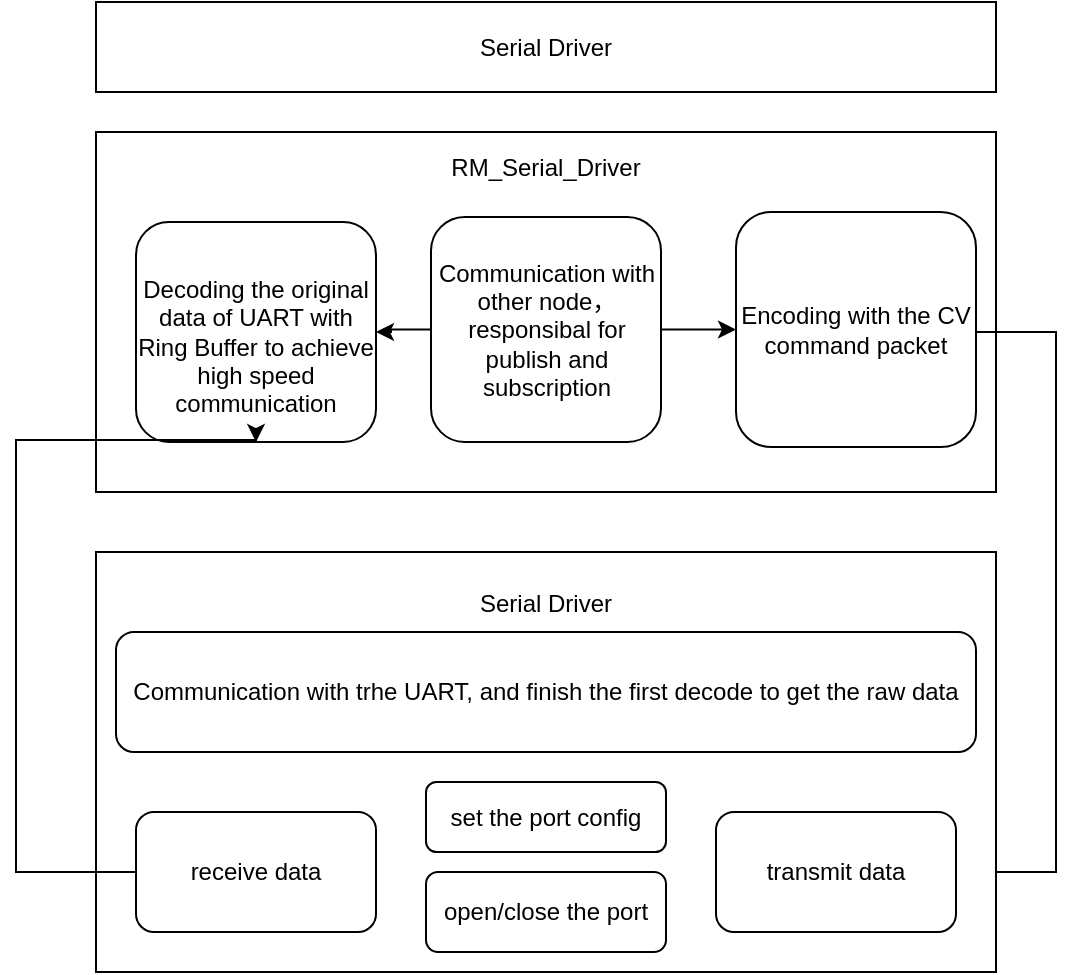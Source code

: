 <mxfile version="24.7.13">
  <diagram name="第 1 页" id="MFSzKicNkeKV2MZ9X1gR">
    <mxGraphModel dx="794" dy="412" grid="1" gridSize="10" guides="1" tooltips="1" connect="1" arrows="1" fold="1" page="1" pageScale="1" pageWidth="827" pageHeight="1169" math="0" shadow="0">
      <root>
        <mxCell id="0" />
        <mxCell id="1" parent="0" />
        <mxCell id="a5soe9cdKRa0krKfu4Lc-1" value="Serial Driver" style="rounded=0;whiteSpace=wrap;html=1;" vertex="1" parent="1">
          <mxGeometry x="150" y="195" width="450" height="45" as="geometry" />
        </mxCell>
        <mxCell id="a5soe9cdKRa0krKfu4Lc-2" value="RM_Serial_Driver&lt;div&gt;&lt;br&gt;&lt;/div&gt;&lt;div&gt;&lt;br&gt;&lt;/div&gt;&lt;div&gt;&lt;br&gt;&lt;/div&gt;&lt;div&gt;&lt;br&gt;&lt;/div&gt;&lt;div&gt;&lt;br&gt;&lt;/div&gt;&lt;div&gt;&lt;br&gt;&lt;/div&gt;&lt;div&gt;&lt;br&gt;&lt;/div&gt;&lt;div&gt;&lt;br&gt;&lt;/div&gt;&lt;div&gt;&lt;br&gt;&lt;/div&gt;&lt;div&gt;&lt;br&gt;&lt;/div&gt;" style="rounded=0;whiteSpace=wrap;html=1;" vertex="1" parent="1">
          <mxGeometry x="150" y="260" width="450" height="180" as="geometry" />
        </mxCell>
        <mxCell id="a5soe9cdKRa0krKfu4Lc-7" style="edgeStyle=orthogonalEdgeStyle;rounded=0;orthogonalLoop=1;jettySize=auto;html=1;exitX=0;exitY=0.5;exitDx=0;exitDy=0;" edge="1" parent="1" source="a5soe9cdKRa0krKfu4Lc-3" target="a5soe9cdKRa0krKfu4Lc-4">
          <mxGeometry relative="1" as="geometry" />
        </mxCell>
        <mxCell id="a5soe9cdKRa0krKfu4Lc-9" style="edgeStyle=orthogonalEdgeStyle;rounded=0;orthogonalLoop=1;jettySize=auto;html=1;exitX=1;exitY=0.5;exitDx=0;exitDy=0;entryX=0;entryY=0.5;entryDx=0;entryDy=0;" edge="1" parent="1" source="a5soe9cdKRa0krKfu4Lc-3" target="a5soe9cdKRa0krKfu4Lc-5">
          <mxGeometry relative="1" as="geometry" />
        </mxCell>
        <mxCell id="a5soe9cdKRa0krKfu4Lc-3" value="Communication with other node，responsibal for publish and subscription" style="rounded=1;whiteSpace=wrap;html=1;" vertex="1" parent="1">
          <mxGeometry x="317.5" y="302.5" width="115" height="112.5" as="geometry" />
        </mxCell>
        <mxCell id="a5soe9cdKRa0krKfu4Lc-4" value="&lt;div&gt;&lt;br&gt;&lt;/div&gt;&lt;div&gt;Decoding the original data of UART with Ring Buffer to achieve high speed communication&lt;/div&gt;" style="rounded=1;whiteSpace=wrap;html=1;" vertex="1" parent="1">
          <mxGeometry x="170" y="305" width="120" height="110" as="geometry" />
        </mxCell>
        <mxCell id="a5soe9cdKRa0krKfu4Lc-18" style="edgeStyle=orthogonalEdgeStyle;rounded=0;orthogonalLoop=1;jettySize=auto;html=1;exitX=1;exitY=0.5;exitDx=0;exitDy=0;" edge="1" parent="1" source="a5soe9cdKRa0krKfu4Lc-5" target="a5soe9cdKRa0krKfu4Lc-13">
          <mxGeometry relative="1" as="geometry">
            <Array as="points">
              <mxPoint x="630" y="360" />
              <mxPoint x="630" y="630" />
            </Array>
          </mxGeometry>
        </mxCell>
        <mxCell id="a5soe9cdKRa0krKfu4Lc-5" value="Encoding with the CV command packet" style="rounded=1;whiteSpace=wrap;html=1;" vertex="1" parent="1">
          <mxGeometry x="470" y="300" width="120" height="117.5" as="geometry" />
        </mxCell>
        <mxCell id="a5soe9cdKRa0krKfu4Lc-6" value="Serial Driver&lt;div&gt;&lt;br&gt;&lt;/div&gt;&lt;div&gt;&lt;br&gt;&lt;/div&gt;&lt;div&gt;&lt;br&gt;&lt;/div&gt;&lt;div&gt;&lt;br&gt;&lt;/div&gt;&lt;div&gt;&lt;br&gt;&lt;/div&gt;&lt;div&gt;&lt;br&gt;&lt;/div&gt;&lt;div&gt;&lt;br&gt;&lt;/div&gt;&lt;div&gt;&lt;br&gt;&lt;/div&gt;&lt;div&gt;&lt;br&gt;&lt;/div&gt;&lt;div&gt;&lt;br&gt;&lt;/div&gt;&lt;div&gt;&lt;br&gt;&lt;/div&gt;" style="rounded=0;whiteSpace=wrap;html=1;" vertex="1" parent="1">
          <mxGeometry x="150" y="470" width="450" height="210" as="geometry" />
        </mxCell>
        <mxCell id="a5soe9cdKRa0krKfu4Lc-10" value="Communication with trhe UART, and finish the first decode to get the raw data" style="rounded=1;whiteSpace=wrap;html=1;" vertex="1" parent="1">
          <mxGeometry x="160" y="510" width="430" height="60" as="geometry" />
        </mxCell>
        <mxCell id="a5soe9cdKRa0krKfu4Lc-11" value="set the port config" style="rounded=1;whiteSpace=wrap;html=1;" vertex="1" parent="1">
          <mxGeometry x="315" y="585" width="120" height="35" as="geometry" />
        </mxCell>
        <mxCell id="a5soe9cdKRa0krKfu4Lc-15" style="edgeStyle=orthogonalEdgeStyle;rounded=0;orthogonalLoop=1;jettySize=auto;html=1;entryX=0.5;entryY=1;entryDx=0;entryDy=0;" edge="1" parent="1" source="a5soe9cdKRa0krKfu4Lc-12" target="a5soe9cdKRa0krKfu4Lc-4">
          <mxGeometry relative="1" as="geometry">
            <mxPoint x="140" y="360" as="targetPoint" />
            <Array as="points">
              <mxPoint x="110" y="630" />
              <mxPoint x="110" y="414" />
            </Array>
          </mxGeometry>
        </mxCell>
        <mxCell id="a5soe9cdKRa0krKfu4Lc-12" value="receive data" style="rounded=1;whiteSpace=wrap;html=1;" vertex="1" parent="1">
          <mxGeometry x="170" y="600" width="120" height="60" as="geometry" />
        </mxCell>
        <mxCell id="a5soe9cdKRa0krKfu4Lc-13" value="transmit data" style="rounded=1;whiteSpace=wrap;html=1;" vertex="1" parent="1">
          <mxGeometry x="460" y="600" width="120" height="60" as="geometry" />
        </mxCell>
        <mxCell id="a5soe9cdKRa0krKfu4Lc-14" value="open/close the port" style="rounded=1;whiteSpace=wrap;html=1;" vertex="1" parent="1">
          <mxGeometry x="315" y="630" width="120" height="40" as="geometry" />
        </mxCell>
      </root>
    </mxGraphModel>
  </diagram>
</mxfile>
